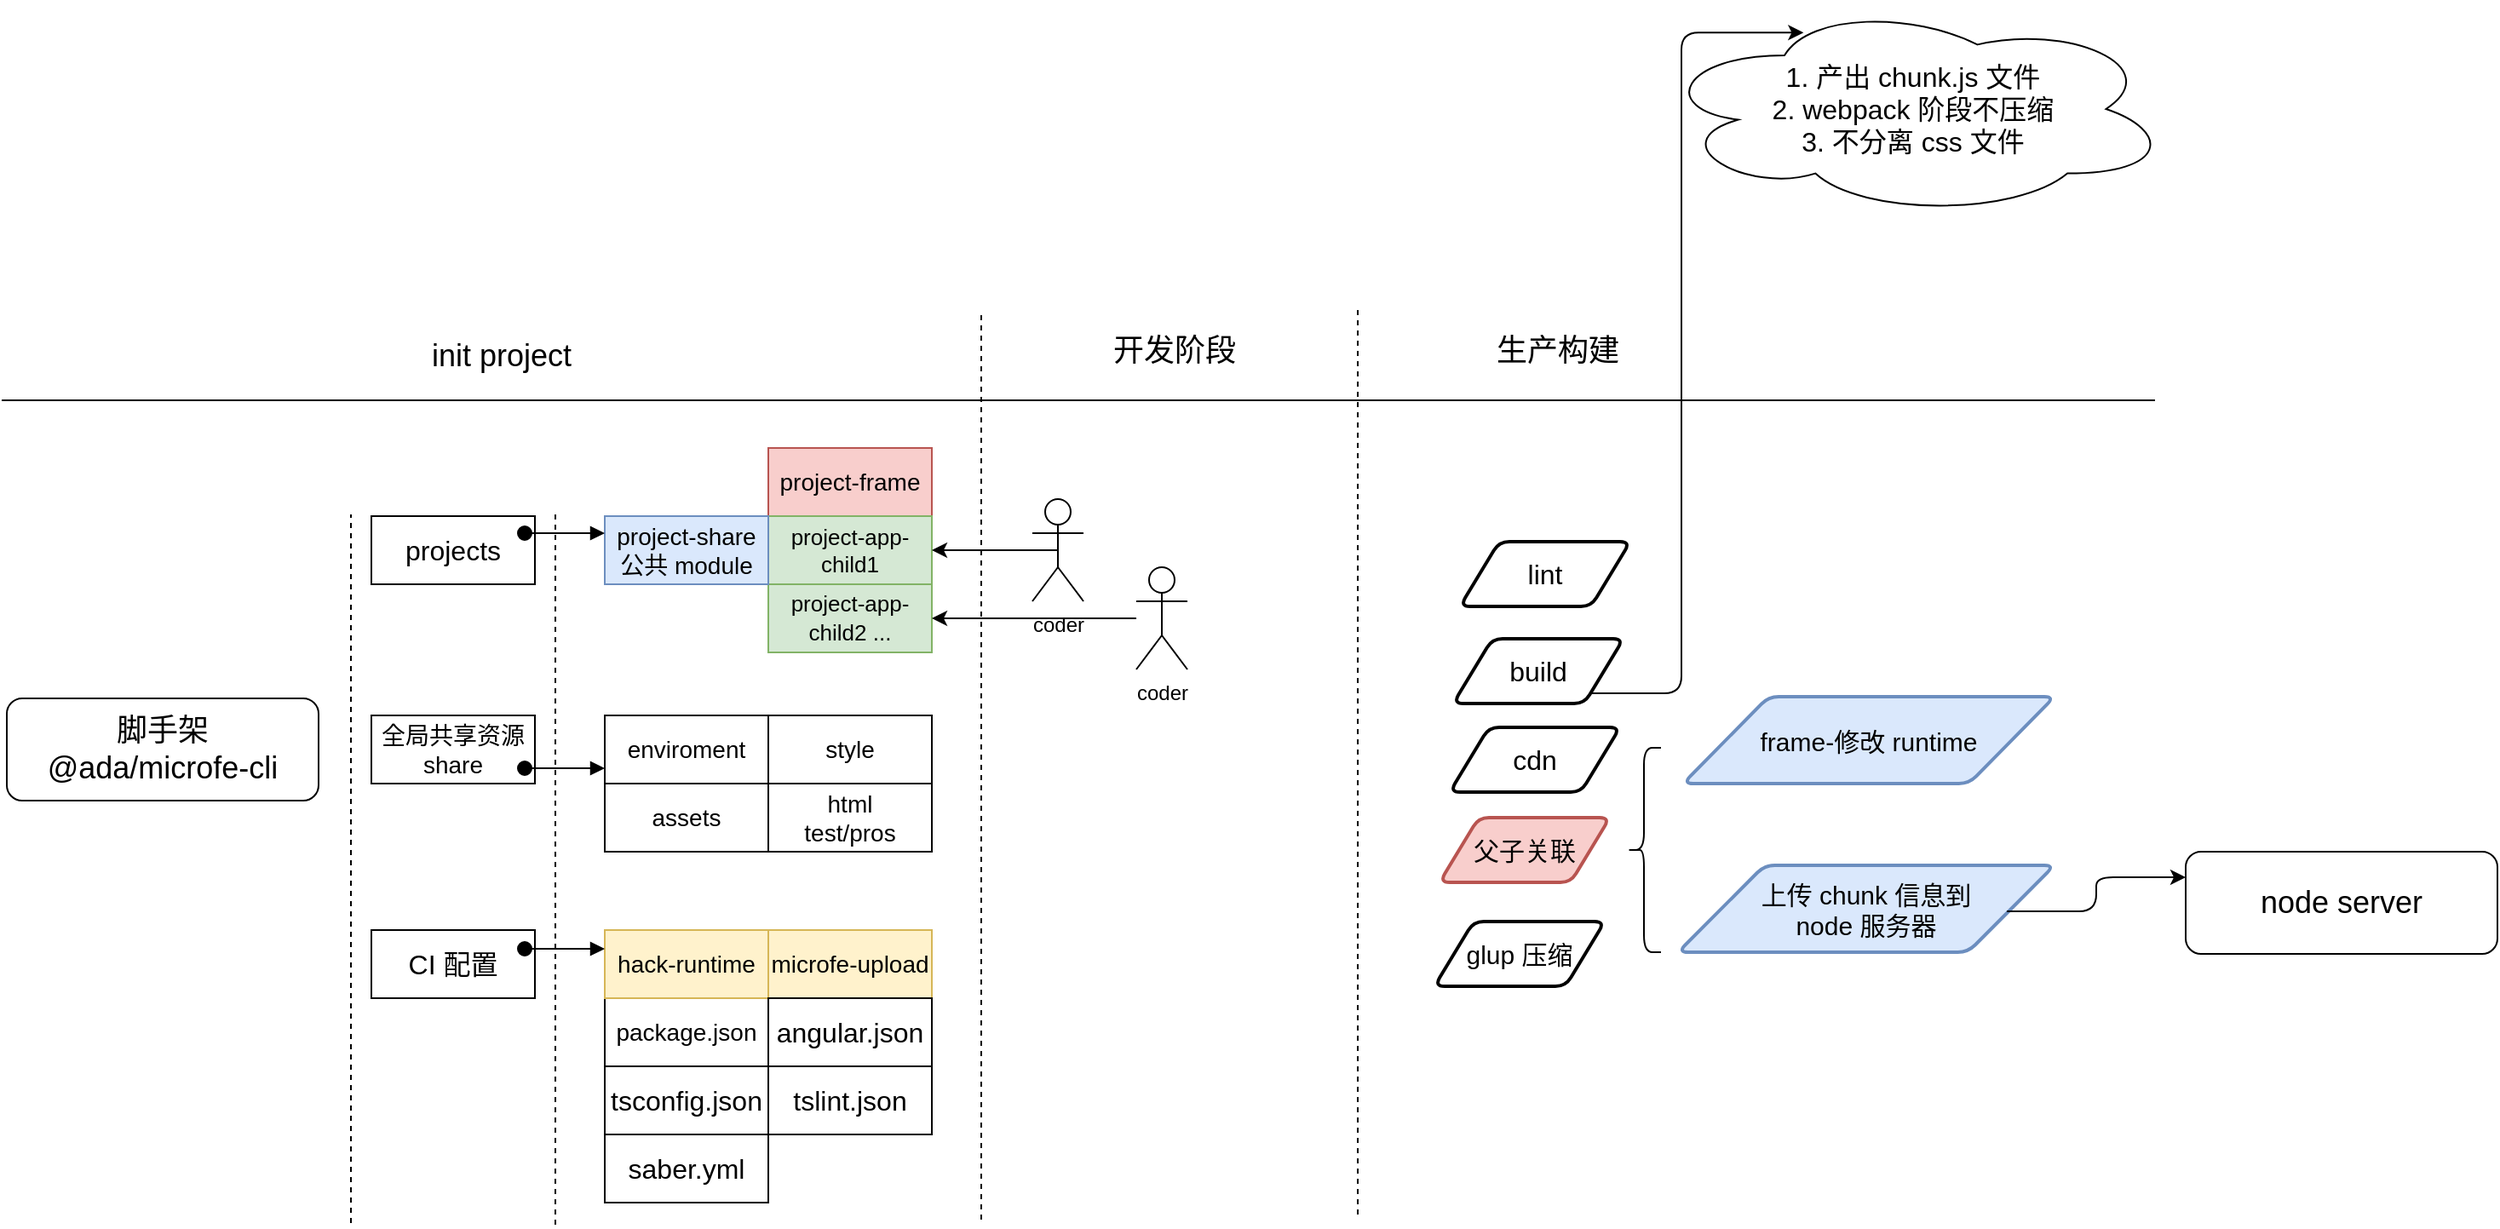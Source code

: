 <mxfile version="13.10.0" type="github">
  <diagram id="kgpKYQtTHZ0yAKxKKP6v" name="Page-1">
    <mxGraphModel dx="1380" dy="934" grid="0" gridSize="10" guides="1" tooltips="1" connect="1" arrows="1" fold="1" page="1" pageScale="1" pageWidth="1654" pageHeight="2336" background="#ffffff" math="0" shadow="0">
      <root>
        <mxCell id="0" />
        <mxCell id="1" parent="0" />
        <mxCell id="BLUn2VgbFZo_RPLo1cwa-1" value="&lt;font style=&quot;font-size: 18px&quot;&gt;脚手架&lt;br&gt;@ada/microfe-cli&lt;br&gt;&lt;/font&gt;" style="rounded=1;whiteSpace=wrap;html=1;" vertex="1" parent="1">
          <mxGeometry x="153" y="727" width="183" height="60" as="geometry" />
        </mxCell>
        <mxCell id="BLUn2VgbFZo_RPLo1cwa-2" value="" style="endArrow=none;dashed=1;html=1;" edge="1" parent="1">
          <mxGeometry width="50" height="50" relative="1" as="geometry">
            <mxPoint x="475" y="1036" as="sourcePoint" />
            <mxPoint x="475" y="618" as="targetPoint" />
          </mxGeometry>
        </mxCell>
        <mxCell id="BLUn2VgbFZo_RPLo1cwa-5" value="&lt;font style=&quot;font-size: 16px&quot;&gt;projects&lt;/font&gt;" style="rounded=0;whiteSpace=wrap;html=1;" vertex="1" parent="1">
          <mxGeometry x="367" y="620" width="96" height="40" as="geometry" />
        </mxCell>
        <mxCell id="BLUn2VgbFZo_RPLo1cwa-6" value="&lt;font style=&quot;font-size: 14px&quot;&gt;package.json&lt;/font&gt;" style="rounded=0;whiteSpace=wrap;html=1;" vertex="1" parent="1">
          <mxGeometry x="504" y="903" width="96" height="40" as="geometry" />
        </mxCell>
        <mxCell id="BLUn2VgbFZo_RPLo1cwa-7" value="&lt;span style=&quot;font-size: 16px&quot;&gt;saber.yml&lt;/span&gt;" style="rounded=0;whiteSpace=wrap;html=1;" vertex="1" parent="1">
          <mxGeometry x="504" y="983" width="96" height="40" as="geometry" />
        </mxCell>
        <mxCell id="BLUn2VgbFZo_RPLo1cwa-8" value="&lt;span style=&quot;font-size: 16px&quot;&gt;CI 配置&lt;/span&gt;" style="rounded=0;whiteSpace=wrap;html=1;" vertex="1" parent="1">
          <mxGeometry x="367" y="863" width="96" height="40" as="geometry" />
        </mxCell>
        <mxCell id="BLUn2VgbFZo_RPLo1cwa-9" value="&lt;span style=&quot;font-size: 16px&quot;&gt;tsconfig.json&lt;/span&gt;" style="rounded=0;whiteSpace=wrap;html=1;" vertex="1" parent="1">
          <mxGeometry x="504" y="943" width="96" height="40" as="geometry" />
        </mxCell>
        <mxCell id="BLUn2VgbFZo_RPLo1cwa-10" value="&lt;font style=&quot;font-size: 14px&quot;&gt;microfe-upload&lt;/font&gt;" style="rounded=0;whiteSpace=wrap;html=1;fillColor=#fff2cc;strokeColor=#d6b656;" vertex="1" parent="1">
          <mxGeometry x="600" y="863" width="96" height="40" as="geometry" />
        </mxCell>
        <mxCell id="BLUn2VgbFZo_RPLo1cwa-11" value="&lt;span style=&quot;font-size: 14px&quot;&gt;hack-runtime&lt;/span&gt;" style="rounded=0;whiteSpace=wrap;html=1;fillColor=#fff2cc;strokeColor=#d6b656;" vertex="1" parent="1">
          <mxGeometry x="504" y="863" width="96" height="40" as="geometry" />
        </mxCell>
        <mxCell id="BLUn2VgbFZo_RPLo1cwa-12" value="&lt;span style=&quot;font-size: 16px&quot;&gt;tslint.json&lt;/span&gt;" style="rounded=0;whiteSpace=wrap;html=1;" vertex="1" parent="1">
          <mxGeometry x="600" y="943" width="96" height="40" as="geometry" />
        </mxCell>
        <mxCell id="BLUn2VgbFZo_RPLo1cwa-13" value="&lt;font style=&quot;font-size: 16px&quot;&gt;angular.json&lt;/font&gt;" style="rounded=0;whiteSpace=wrap;html=1;" vertex="1" parent="1">
          <mxGeometry x="600" y="903" width="96" height="40" as="geometry" />
        </mxCell>
        <mxCell id="BLUn2VgbFZo_RPLo1cwa-14" value="&lt;font style=&quot;font-size: 14px&quot;&gt;全局共享资源&lt;br&gt;share&lt;br&gt;&lt;/font&gt;" style="rounded=0;whiteSpace=wrap;html=1;" vertex="1" parent="1">
          <mxGeometry x="367" y="737" width="96" height="40" as="geometry" />
        </mxCell>
        <mxCell id="BLUn2VgbFZo_RPLo1cwa-15" value="&lt;span style=&quot;font-size: 14px&quot;&gt;enviroment&lt;/span&gt;" style="rounded=0;whiteSpace=wrap;html=1;" vertex="1" parent="1">
          <mxGeometry x="504" y="737" width="96" height="40" as="geometry" />
        </mxCell>
        <mxCell id="BLUn2VgbFZo_RPLo1cwa-16" value="&lt;span style=&quot;font-size: 14px&quot;&gt;html&lt;br&gt;test/pros&lt;br&gt;&lt;/span&gt;" style="rounded=0;whiteSpace=wrap;html=1;" vertex="1" parent="1">
          <mxGeometry x="600" y="777" width="96" height="40" as="geometry" />
        </mxCell>
        <mxCell id="BLUn2VgbFZo_RPLo1cwa-18" value="&lt;span style=&quot;font-size: 14px&quot;&gt;style&lt;br&gt;&lt;/span&gt;" style="rounded=0;whiteSpace=wrap;html=1;" vertex="1" parent="1">
          <mxGeometry x="600" y="737" width="96" height="40" as="geometry" />
        </mxCell>
        <mxCell id="BLUn2VgbFZo_RPLo1cwa-19" value="&lt;span style=&quot;font-size: 14px&quot;&gt;assets&lt;br&gt;&lt;/span&gt;" style="rounded=0;whiteSpace=wrap;html=1;" vertex="1" parent="1">
          <mxGeometry x="504" y="777" width="96" height="40" as="geometry" />
        </mxCell>
        <mxCell id="BLUn2VgbFZo_RPLo1cwa-20" value="&lt;span style=&quot;font-size: 14px&quot;&gt;project-frame&lt;/span&gt;" style="rounded=0;whiteSpace=wrap;html=1;fillColor=#f8cecc;strokeColor=#b85450;" vertex="1" parent="1">
          <mxGeometry x="600" y="580" width="96" height="40" as="geometry" />
        </mxCell>
        <mxCell id="BLUn2VgbFZo_RPLo1cwa-21" value="&lt;font style=&quot;font-size: 13px&quot;&gt;project-app-child1&lt;/font&gt;" style="rounded=0;whiteSpace=wrap;html=1;fillColor=#d5e8d4;strokeColor=#82b366;" vertex="1" parent="1">
          <mxGeometry x="600" y="620" width="96" height="40" as="geometry" />
        </mxCell>
        <mxCell id="BLUn2VgbFZo_RPLo1cwa-22" value="&lt;span style=&quot;font-size: 13px&quot;&gt;project-app-child2 ...&lt;/span&gt;&lt;span style=&quot;font-size: 14px&quot;&gt;&lt;br&gt;&lt;/span&gt;" style="rounded=0;whiteSpace=wrap;html=1;fillColor=#d5e8d4;strokeColor=#82b366;" vertex="1" parent="1">
          <mxGeometry x="600" y="660" width="96" height="40" as="geometry" />
        </mxCell>
        <mxCell id="BLUn2VgbFZo_RPLo1cwa-23" value="&lt;span style=&quot;font-size: 14px&quot;&gt;project-share&lt;br&gt;公共 module&lt;br&gt;&lt;/span&gt;" style="rounded=0;whiteSpace=wrap;html=1;fillColor=#dae8fc;strokeColor=#6c8ebf;" vertex="1" parent="1">
          <mxGeometry x="504" y="620" width="96" height="40" as="geometry" />
        </mxCell>
        <mxCell id="BLUn2VgbFZo_RPLo1cwa-24" value="" style="endArrow=none;dashed=1;html=1;" edge="1" parent="1">
          <mxGeometry width="50" height="50" relative="1" as="geometry">
            <mxPoint x="355" y="1035" as="sourcePoint" />
            <mxPoint x="355" y="619" as="targetPoint" />
          </mxGeometry>
        </mxCell>
        <mxCell id="BLUn2VgbFZo_RPLo1cwa-26" value="" style="verticalAlign=bottom;startArrow=oval;endArrow=block;startSize=8;shadow=0;strokeWidth=1;" edge="1" parent="1">
          <mxGeometry relative="1" as="geometry">
            <mxPoint x="457" y="630" as="sourcePoint" />
            <mxPoint x="504" y="630" as="targetPoint" />
          </mxGeometry>
        </mxCell>
        <mxCell id="BLUn2VgbFZo_RPLo1cwa-27" value="" style="verticalAlign=bottom;startArrow=oval;endArrow=block;startSize=8;shadow=0;strokeWidth=1;" edge="1" parent="1">
          <mxGeometry relative="1" as="geometry">
            <mxPoint x="457" y="768" as="sourcePoint" />
            <mxPoint x="504" y="768" as="targetPoint" />
          </mxGeometry>
        </mxCell>
        <mxCell id="BLUn2VgbFZo_RPLo1cwa-28" value="" style="verticalAlign=bottom;startArrow=oval;endArrow=block;startSize=8;shadow=0;strokeWidth=1;" edge="1" parent="1">
          <mxGeometry relative="1" as="geometry">
            <mxPoint x="457" y="874" as="sourcePoint" />
            <mxPoint x="504" y="874" as="targetPoint" />
          </mxGeometry>
        </mxCell>
        <mxCell id="BLUn2VgbFZo_RPLo1cwa-30" style="edgeStyle=orthogonalEdgeStyle;rounded=0;orthogonalLoop=1;jettySize=auto;html=1;exitX=0.5;exitY=0.5;exitDx=0;exitDy=0;exitPerimeter=0;entryX=1;entryY=0.5;entryDx=0;entryDy=0;" edge="1" parent="1" source="BLUn2VgbFZo_RPLo1cwa-29" target="BLUn2VgbFZo_RPLo1cwa-21">
          <mxGeometry relative="1" as="geometry" />
        </mxCell>
        <mxCell id="BLUn2VgbFZo_RPLo1cwa-29" value="coder" style="shape=umlActor;verticalLabelPosition=bottom;verticalAlign=top;html=1;outlineConnect=0;" vertex="1" parent="1">
          <mxGeometry x="755" y="610" width="30" height="60" as="geometry" />
        </mxCell>
        <mxCell id="BLUn2VgbFZo_RPLo1cwa-34" style="edgeStyle=orthogonalEdgeStyle;rounded=0;orthogonalLoop=1;jettySize=auto;html=1;entryX=1;entryY=0.5;entryDx=0;entryDy=0;" edge="1" parent="1" source="BLUn2VgbFZo_RPLo1cwa-32" target="BLUn2VgbFZo_RPLo1cwa-22">
          <mxGeometry relative="1" as="geometry" />
        </mxCell>
        <mxCell id="BLUn2VgbFZo_RPLo1cwa-32" value="coder" style="shape=umlActor;verticalLabelPosition=bottom;verticalAlign=top;html=1;outlineConnect=0;" vertex="1" parent="1">
          <mxGeometry x="816" y="650" width="30" height="60" as="geometry" />
        </mxCell>
        <mxCell id="BLUn2VgbFZo_RPLo1cwa-46" value="" style="endArrow=none;dashed=1;html=1;" edge="1" parent="1">
          <mxGeometry width="50" height="50" relative="1" as="geometry">
            <mxPoint x="725" y="1033" as="sourcePoint" />
            <mxPoint x="725" y="501" as="targetPoint" />
          </mxGeometry>
        </mxCell>
        <mxCell id="BLUn2VgbFZo_RPLo1cwa-48" value="" style="endArrow=none;html=1;" edge="1" parent="1">
          <mxGeometry width="50" height="50" relative="1" as="geometry">
            <mxPoint x="150" y="552" as="sourcePoint" />
            <mxPoint x="1414" y="552" as="targetPoint" />
          </mxGeometry>
        </mxCell>
        <mxCell id="BLUn2VgbFZo_RPLo1cwa-49" value="" style="endArrow=none;dashed=1;html=1;" edge="1" parent="1">
          <mxGeometry width="50" height="50" relative="1" as="geometry">
            <mxPoint x="946" y="1030" as="sourcePoint" />
            <mxPoint x="946" y="498" as="targetPoint" />
          </mxGeometry>
        </mxCell>
        <mxCell id="BLUn2VgbFZo_RPLo1cwa-50" value="&lt;font style=&quot;font-size: 18px&quot;&gt;init project&lt;/font&gt;" style="text;html=1;align=center;verticalAlign=middle;resizable=0;points=[];autosize=1;" vertex="1" parent="1">
          <mxGeometry x="397" y="516" width="92" height="20" as="geometry" />
        </mxCell>
        <mxCell id="BLUn2VgbFZo_RPLo1cwa-51" value="&lt;font style=&quot;font-size: 18px&quot;&gt;开发阶段&lt;/font&gt;" style="text;html=1;align=center;verticalAlign=middle;resizable=0;points=[];autosize=1;" vertex="1" parent="1">
          <mxGeometry x="797" y="513" width="82" height="20" as="geometry" />
        </mxCell>
        <mxCell id="BLUn2VgbFZo_RPLo1cwa-52" value="&lt;span style=&quot;font-size: 18px&quot;&gt;生产构建&lt;/span&gt;" style="text;html=1;align=center;verticalAlign=middle;resizable=0;points=[];autosize=1;" vertex="1" parent="1">
          <mxGeometry x="1022" y="513" width="82" height="20" as="geometry" />
        </mxCell>
        <mxCell id="BLUn2VgbFZo_RPLo1cwa-61" value="&lt;font style=&quot;font-size: 16px&quot;&gt;build&lt;/font&gt;" style="shape=parallelogram;html=1;strokeWidth=2;perimeter=parallelogramPerimeter;whiteSpace=wrap;rounded=1;arcSize=12;size=0.23;" vertex="1" parent="1">
          <mxGeometry x="1002" y="692" width="100" height="38" as="geometry" />
        </mxCell>
        <mxCell id="BLUn2VgbFZo_RPLo1cwa-62" value="&lt;font style=&quot;font-size: 16px&quot;&gt;cdn&lt;/font&gt;" style="shape=parallelogram;html=1;strokeWidth=2;perimeter=parallelogramPerimeter;whiteSpace=wrap;rounded=1;arcSize=12;size=0.23;" vertex="1" parent="1">
          <mxGeometry x="1000" y="744" width="100" height="38" as="geometry" />
        </mxCell>
        <mxCell id="BLUn2VgbFZo_RPLo1cwa-63" value="&lt;font style=&quot;font-size: 16px&quot;&gt;lint&lt;/font&gt;" style="shape=parallelogram;html=1;strokeWidth=2;perimeter=parallelogramPerimeter;whiteSpace=wrap;rounded=1;arcSize=12;size=0.23;" vertex="1" parent="1">
          <mxGeometry x="1006" y="635" width="100" height="38" as="geometry" />
        </mxCell>
        <mxCell id="BLUn2VgbFZo_RPLo1cwa-64" value="&lt;font style=&quot;font-size: 15px&quot;&gt;glup 压缩&lt;/font&gt;" style="shape=parallelogram;html=1;strokeWidth=2;perimeter=parallelogramPerimeter;whiteSpace=wrap;rounded=1;arcSize=12;size=0.23;" vertex="1" parent="1">
          <mxGeometry x="991" y="858" width="100" height="38" as="geometry" />
        </mxCell>
        <mxCell id="BLUn2VgbFZo_RPLo1cwa-65" value="&lt;div&gt;&lt;span style=&quot;font-size: 16px&quot;&gt;1. 产出 chunk.js 文件&lt;/span&gt;&lt;/div&gt;&lt;font style=&quot;font-size: 16px&quot;&gt;&lt;div&gt;&lt;span&gt;2. webpack 阶段不压缩&lt;/span&gt;&lt;/div&gt;&lt;div&gt;&lt;span&gt;3. 不分离 css 文件&lt;/span&gt;&lt;/div&gt;&lt;/font&gt;" style="ellipse;shape=cloud;whiteSpace=wrap;html=1;align=center;" vertex="1" parent="1">
          <mxGeometry x="1121" y="318" width="302" height="126" as="geometry" />
        </mxCell>
        <mxCell id="BLUn2VgbFZo_RPLo1cwa-66" value="" style="edgeStyle=elbowEdgeStyle;elbow=horizontal;endArrow=classic;html=1;entryX=0.287;entryY=0.144;entryDx=0;entryDy=0;entryPerimeter=0;" edge="1" parent="1" source="BLUn2VgbFZo_RPLo1cwa-61" target="BLUn2VgbFZo_RPLo1cwa-65">
          <mxGeometry width="50" height="50" relative="1" as="geometry">
            <mxPoint x="1058" y="799" as="sourcePoint" />
            <mxPoint x="1108" y="749" as="targetPoint" />
            <Array as="points">
              <mxPoint x="1136" y="724" />
            </Array>
          </mxGeometry>
        </mxCell>
        <mxCell id="BLUn2VgbFZo_RPLo1cwa-68" value="&lt;span style=&quot;font-size: 15px&quot;&gt;frame-修改 runtime&lt;/span&gt;" style="shape=parallelogram;html=1;strokeWidth=2;perimeter=parallelogramPerimeter;whiteSpace=wrap;rounded=1;arcSize=12;size=0.23;fillColor=#dae8fc;strokeColor=#6c8ebf;" vertex="1" parent="1">
          <mxGeometry x="1137" y="726" width="218" height="51" as="geometry" />
        </mxCell>
        <mxCell id="BLUn2VgbFZo_RPLo1cwa-69" value="&lt;span style=&quot;font-size: 15px&quot;&gt;上传 chunk 信息到 &lt;br&gt;node 服务器&lt;/span&gt;" style="shape=parallelogram;html=1;strokeWidth=2;perimeter=parallelogramPerimeter;whiteSpace=wrap;rounded=1;arcSize=12;size=0.23;fillColor=#dae8fc;strokeColor=#6c8ebf;" vertex="1" parent="1">
          <mxGeometry x="1134" y="825" width="221" height="51" as="geometry" />
        </mxCell>
        <mxCell id="BLUn2VgbFZo_RPLo1cwa-70" value="&lt;span style=&quot;font-size: 15px&quot;&gt;父子关联&lt;/span&gt;" style="shape=parallelogram;html=1;strokeWidth=2;perimeter=parallelogramPerimeter;whiteSpace=wrap;rounded=1;arcSize=12;size=0.23;fillColor=#f8cecc;strokeColor=#b85450;" vertex="1" parent="1">
          <mxGeometry x="994" y="797" width="100" height="38" as="geometry" />
        </mxCell>
        <mxCell id="BLUn2VgbFZo_RPLo1cwa-71" value="" style="shape=curlyBracket;whiteSpace=wrap;html=1;rounded=1;size=0.5;" vertex="1" parent="1">
          <mxGeometry x="1104" y="756" width="20" height="120" as="geometry" />
        </mxCell>
        <mxCell id="BLUn2VgbFZo_RPLo1cwa-72" value="&lt;font style=&quot;font-size: 18px&quot;&gt;node server&lt;br&gt;&lt;/font&gt;" style="rounded=1;whiteSpace=wrap;html=1;" vertex="1" parent="1">
          <mxGeometry x="1432" y="817" width="183" height="60" as="geometry" />
        </mxCell>
        <mxCell id="BLUn2VgbFZo_RPLo1cwa-73" value="" style="edgeStyle=elbowEdgeStyle;elbow=horizontal;endArrow=classic;html=1;entryX=0;entryY=0.25;entryDx=0;entryDy=0;" edge="1" parent="1" target="BLUn2VgbFZo_RPLo1cwa-72">
          <mxGeometry width="50" height="50" relative="1" as="geometry">
            <mxPoint x="1327" y="852" as="sourcePoint" />
            <mxPoint x="1377" y="802" as="targetPoint" />
          </mxGeometry>
        </mxCell>
      </root>
    </mxGraphModel>
  </diagram>
</mxfile>
